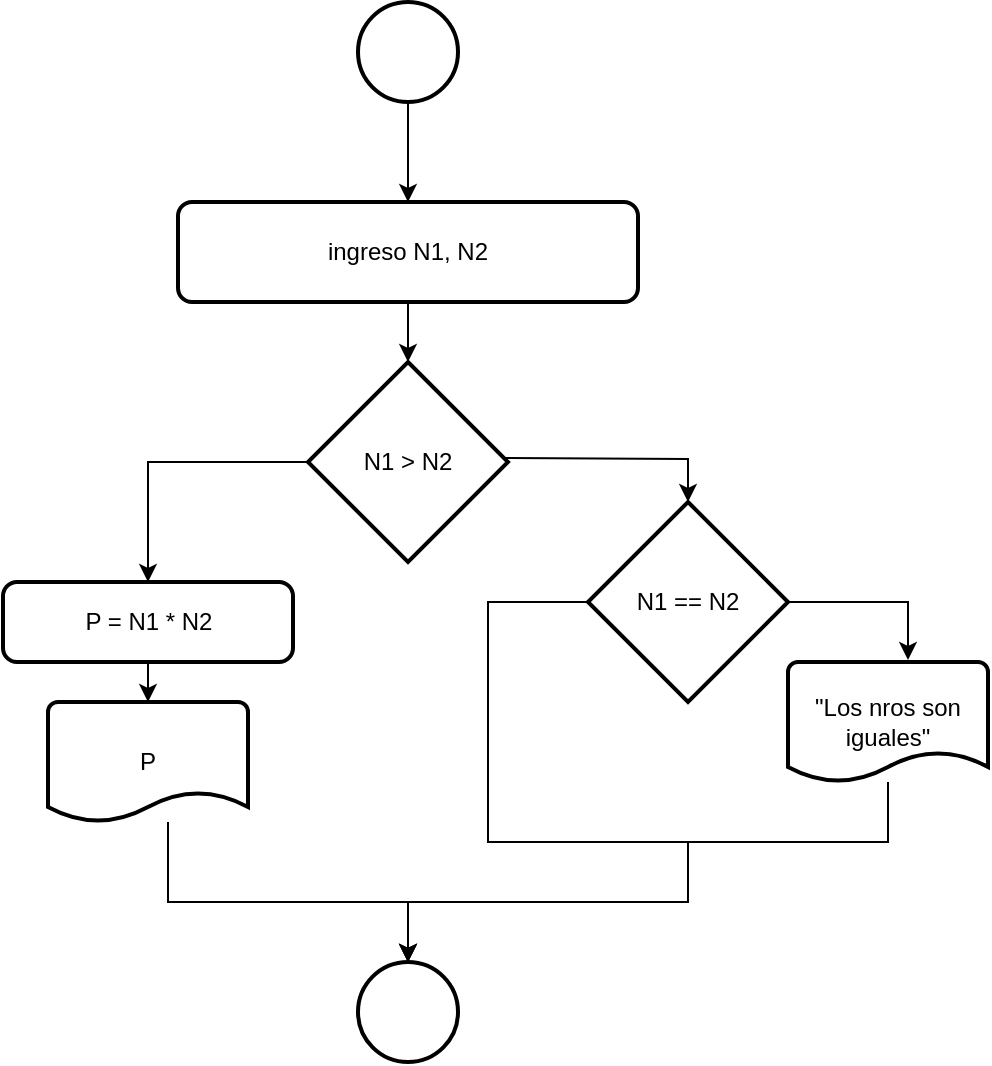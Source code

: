 <mxfile version="20.2.3" type="device"><diagram id="C5RBs43oDa-KdzZeNtuy" name="Page-1"><mxGraphModel dx="674" dy="905" grid="1" gridSize="10" guides="1" tooltips="1" connect="1" arrows="1" fold="1" page="1" pageScale="1" pageWidth="827" pageHeight="1169" math="0" shadow="0"><root><mxCell id="WIyWlLk6GJQsqaUBKTNV-0"/><mxCell id="WIyWlLk6GJQsqaUBKTNV-1" parent="WIyWlLk6GJQsqaUBKTNV-0"/><mxCell id="tQeUCG8s3NDjjteU7PGv-13" style="edgeStyle=orthogonalEdgeStyle;rounded=0;orthogonalLoop=1;jettySize=auto;html=1;entryX=0.5;entryY=0;entryDx=0;entryDy=0;" parent="WIyWlLk6GJQsqaUBKTNV-1" source="tQeUCG8s3NDjjteU7PGv-0" target="tQeUCG8s3NDjjteU7PGv-2" edge="1"><mxGeometry relative="1" as="geometry"/></mxCell><mxCell id="tQeUCG8s3NDjjteU7PGv-0" value="" style="strokeWidth=2;html=1;shape=mxgraph.flowchart.start_2;whiteSpace=wrap;" parent="WIyWlLk6GJQsqaUBKTNV-1" vertex="1"><mxGeometry x="355" y="20" width="50" height="50" as="geometry"/></mxCell><mxCell id="tQeUCG8s3NDjjteU7PGv-1" value="" style="strokeWidth=2;html=1;shape=mxgraph.flowchart.start_2;whiteSpace=wrap;" parent="WIyWlLk6GJQsqaUBKTNV-1" vertex="1"><mxGeometry x="355" y="500" width="50" height="50" as="geometry"/></mxCell><mxCell id="tQeUCG8s3NDjjteU7PGv-8" style="edgeStyle=orthogonalEdgeStyle;rounded=0;orthogonalLoop=1;jettySize=auto;html=1;" parent="WIyWlLk6GJQsqaUBKTNV-1" source="tQeUCG8s3NDjjteU7PGv-2" target="tQeUCG8s3NDjjteU7PGv-4" edge="1"><mxGeometry relative="1" as="geometry"/></mxCell><mxCell id="tQeUCG8s3NDjjteU7PGv-2" value="ingreso N1, N2" style="rounded=1;whiteSpace=wrap;html=1;absoluteArcSize=1;arcSize=14;strokeWidth=2;" parent="WIyWlLk6GJQsqaUBKTNV-1" vertex="1"><mxGeometry x="265" y="120" width="230" height="50" as="geometry"/></mxCell><mxCell id="tQeUCG8s3NDjjteU7PGv-15" style="edgeStyle=orthogonalEdgeStyle;rounded=0;orthogonalLoop=1;jettySize=auto;html=1;entryX=0.5;entryY=0;entryDx=0;entryDy=0;entryPerimeter=0;exitX=0.96;exitY=0.38;exitDx=0;exitDy=0;exitPerimeter=0;" parent="WIyWlLk6GJQsqaUBKTNV-1" target="tQeUCG8s3NDjjteU7PGv-14" edge="1"><mxGeometry relative="1" as="geometry"><mxPoint x="426" y="248" as="sourcePoint"/></mxGeometry></mxCell><mxCell id="tQeUCG8s3NDjjteU7PGv-32" style="edgeStyle=orthogonalEdgeStyle;rounded=0;orthogonalLoop=1;jettySize=auto;html=1;entryX=0.5;entryY=0;entryDx=0;entryDy=0;exitX=0;exitY=0.5;exitDx=0;exitDy=0;exitPerimeter=0;" parent="WIyWlLk6GJQsqaUBKTNV-1" source="tQeUCG8s3NDjjteU7PGv-4" target="tQeUCG8s3NDjjteU7PGv-30" edge="1"><mxGeometry relative="1" as="geometry"><mxPoint x="150" y="250" as="sourcePoint"/></mxGeometry></mxCell><mxCell id="tQeUCG8s3NDjjteU7PGv-4" value="N1 &amp;gt; N2" style="strokeWidth=2;html=1;shape=mxgraph.flowchart.decision;whiteSpace=wrap;" parent="WIyWlLk6GJQsqaUBKTNV-1" vertex="1"><mxGeometry x="330" y="200" width="100" height="100" as="geometry"/></mxCell><mxCell id="tQeUCG8s3NDjjteU7PGv-12" style="edgeStyle=orthogonalEdgeStyle;rounded=0;orthogonalLoop=1;jettySize=auto;html=1;entryX=0.5;entryY=0;entryDx=0;entryDy=0;entryPerimeter=0;" parent="WIyWlLk6GJQsqaUBKTNV-1" source="tQeUCG8s3NDjjteU7PGv-5" target="tQeUCG8s3NDjjteU7PGv-1" edge="1"><mxGeometry relative="1" as="geometry"><mxPoint x="380" y="410" as="targetPoint"/><Array as="points"><mxPoint x="260" y="470"/><mxPoint x="380" y="470"/></Array></mxGeometry></mxCell><mxCell id="tQeUCG8s3NDjjteU7PGv-5" value="P" style="strokeWidth=2;html=1;shape=mxgraph.flowchart.document2;whiteSpace=wrap;size=0.25;" parent="WIyWlLk6GJQsqaUBKTNV-1" vertex="1"><mxGeometry x="200" y="370" width="100" height="60" as="geometry"/></mxCell><mxCell id="tQeUCG8s3NDjjteU7PGv-20" style="edgeStyle=orthogonalEdgeStyle;rounded=0;orthogonalLoop=1;jettySize=auto;html=1;entryX=0.5;entryY=0;entryDx=0;entryDy=0;entryPerimeter=0;" parent="WIyWlLk6GJQsqaUBKTNV-1" source="tQeUCG8s3NDjjteU7PGv-14" target="tQeUCG8s3NDjjteU7PGv-1" edge="1"><mxGeometry relative="1" as="geometry"><mxPoint x="660" y="500" as="targetPoint"/><Array as="points"><mxPoint x="420" y="320"/><mxPoint x="420" y="440"/><mxPoint x="520" y="440"/><mxPoint x="520" y="470"/><mxPoint x="380" y="470"/></Array></mxGeometry></mxCell><mxCell id="tQeUCG8s3NDjjteU7PGv-23" style="edgeStyle=orthogonalEdgeStyle;rounded=0;orthogonalLoop=1;jettySize=auto;html=1;entryX=0.6;entryY=-0.017;entryDx=0;entryDy=0;entryPerimeter=0;" parent="WIyWlLk6GJQsqaUBKTNV-1" source="tQeUCG8s3NDjjteU7PGv-14" target="tQeUCG8s3NDjjteU7PGv-19" edge="1"><mxGeometry relative="1" as="geometry"><Array as="points"><mxPoint x="630" y="320"/></Array></mxGeometry></mxCell><mxCell id="tQeUCG8s3NDjjteU7PGv-14" value="N1 == N2" style="strokeWidth=2;html=1;shape=mxgraph.flowchart.decision;whiteSpace=wrap;" parent="WIyWlLk6GJQsqaUBKTNV-1" vertex="1"><mxGeometry x="470" y="270" width="100" height="100" as="geometry"/></mxCell><mxCell id="tQeUCG8s3NDjjteU7PGv-27" style="edgeStyle=orthogonalEdgeStyle;rounded=0;orthogonalLoop=1;jettySize=auto;html=1;" parent="WIyWlLk6GJQsqaUBKTNV-1" edge="1"><mxGeometry relative="1" as="geometry"><mxPoint x="380" y="500" as="targetPoint"/><mxPoint x="420" y="400" as="sourcePoint"/><Array as="points"><mxPoint x="420" y="440"/><mxPoint x="520" y="440"/><mxPoint x="520" y="470"/><mxPoint x="380" y="470"/></Array></mxGeometry></mxCell><mxCell id="tQeUCG8s3NDjjteU7PGv-28" style="edgeStyle=orthogonalEdgeStyle;rounded=0;orthogonalLoop=1;jettySize=auto;html=1;entryX=0.5;entryY=0;entryDx=0;entryDy=0;entryPerimeter=0;" parent="WIyWlLk6GJQsqaUBKTNV-1" source="tQeUCG8s3NDjjteU7PGv-19" target="tQeUCG8s3NDjjteU7PGv-1" edge="1"><mxGeometry relative="1" as="geometry"><mxPoint x="660" y="500" as="targetPoint"/><Array as="points"><mxPoint x="620" y="440"/><mxPoint x="520" y="440"/><mxPoint x="520" y="470"/><mxPoint x="380" y="470"/></Array></mxGeometry></mxCell><mxCell id="tQeUCG8s3NDjjteU7PGv-19" value="&quot;Los nros son iguales&quot;" style="strokeWidth=2;html=1;shape=mxgraph.flowchart.document2;whiteSpace=wrap;size=0.25;" parent="WIyWlLk6GJQsqaUBKTNV-1" vertex="1"><mxGeometry x="570" y="350" width="100" height="60" as="geometry"/></mxCell><mxCell id="tQeUCG8s3NDjjteU7PGv-33" style="edgeStyle=orthogonalEdgeStyle;rounded=0;orthogonalLoop=1;jettySize=auto;html=1;entryX=0.5;entryY=0;entryDx=0;entryDy=0;entryPerimeter=0;" parent="WIyWlLk6GJQsqaUBKTNV-1" source="tQeUCG8s3NDjjteU7PGv-30" target="tQeUCG8s3NDjjteU7PGv-5" edge="1"><mxGeometry relative="1" as="geometry"/></mxCell><mxCell id="tQeUCG8s3NDjjteU7PGv-30" value="P = N1 * N2" style="rounded=1;whiteSpace=wrap;html=1;absoluteArcSize=1;arcSize=14;strokeWidth=2;" parent="WIyWlLk6GJQsqaUBKTNV-1" vertex="1"><mxGeometry x="177.5" y="310" width="145" height="40" as="geometry"/></mxCell></root></mxGraphModel></diagram></mxfile>